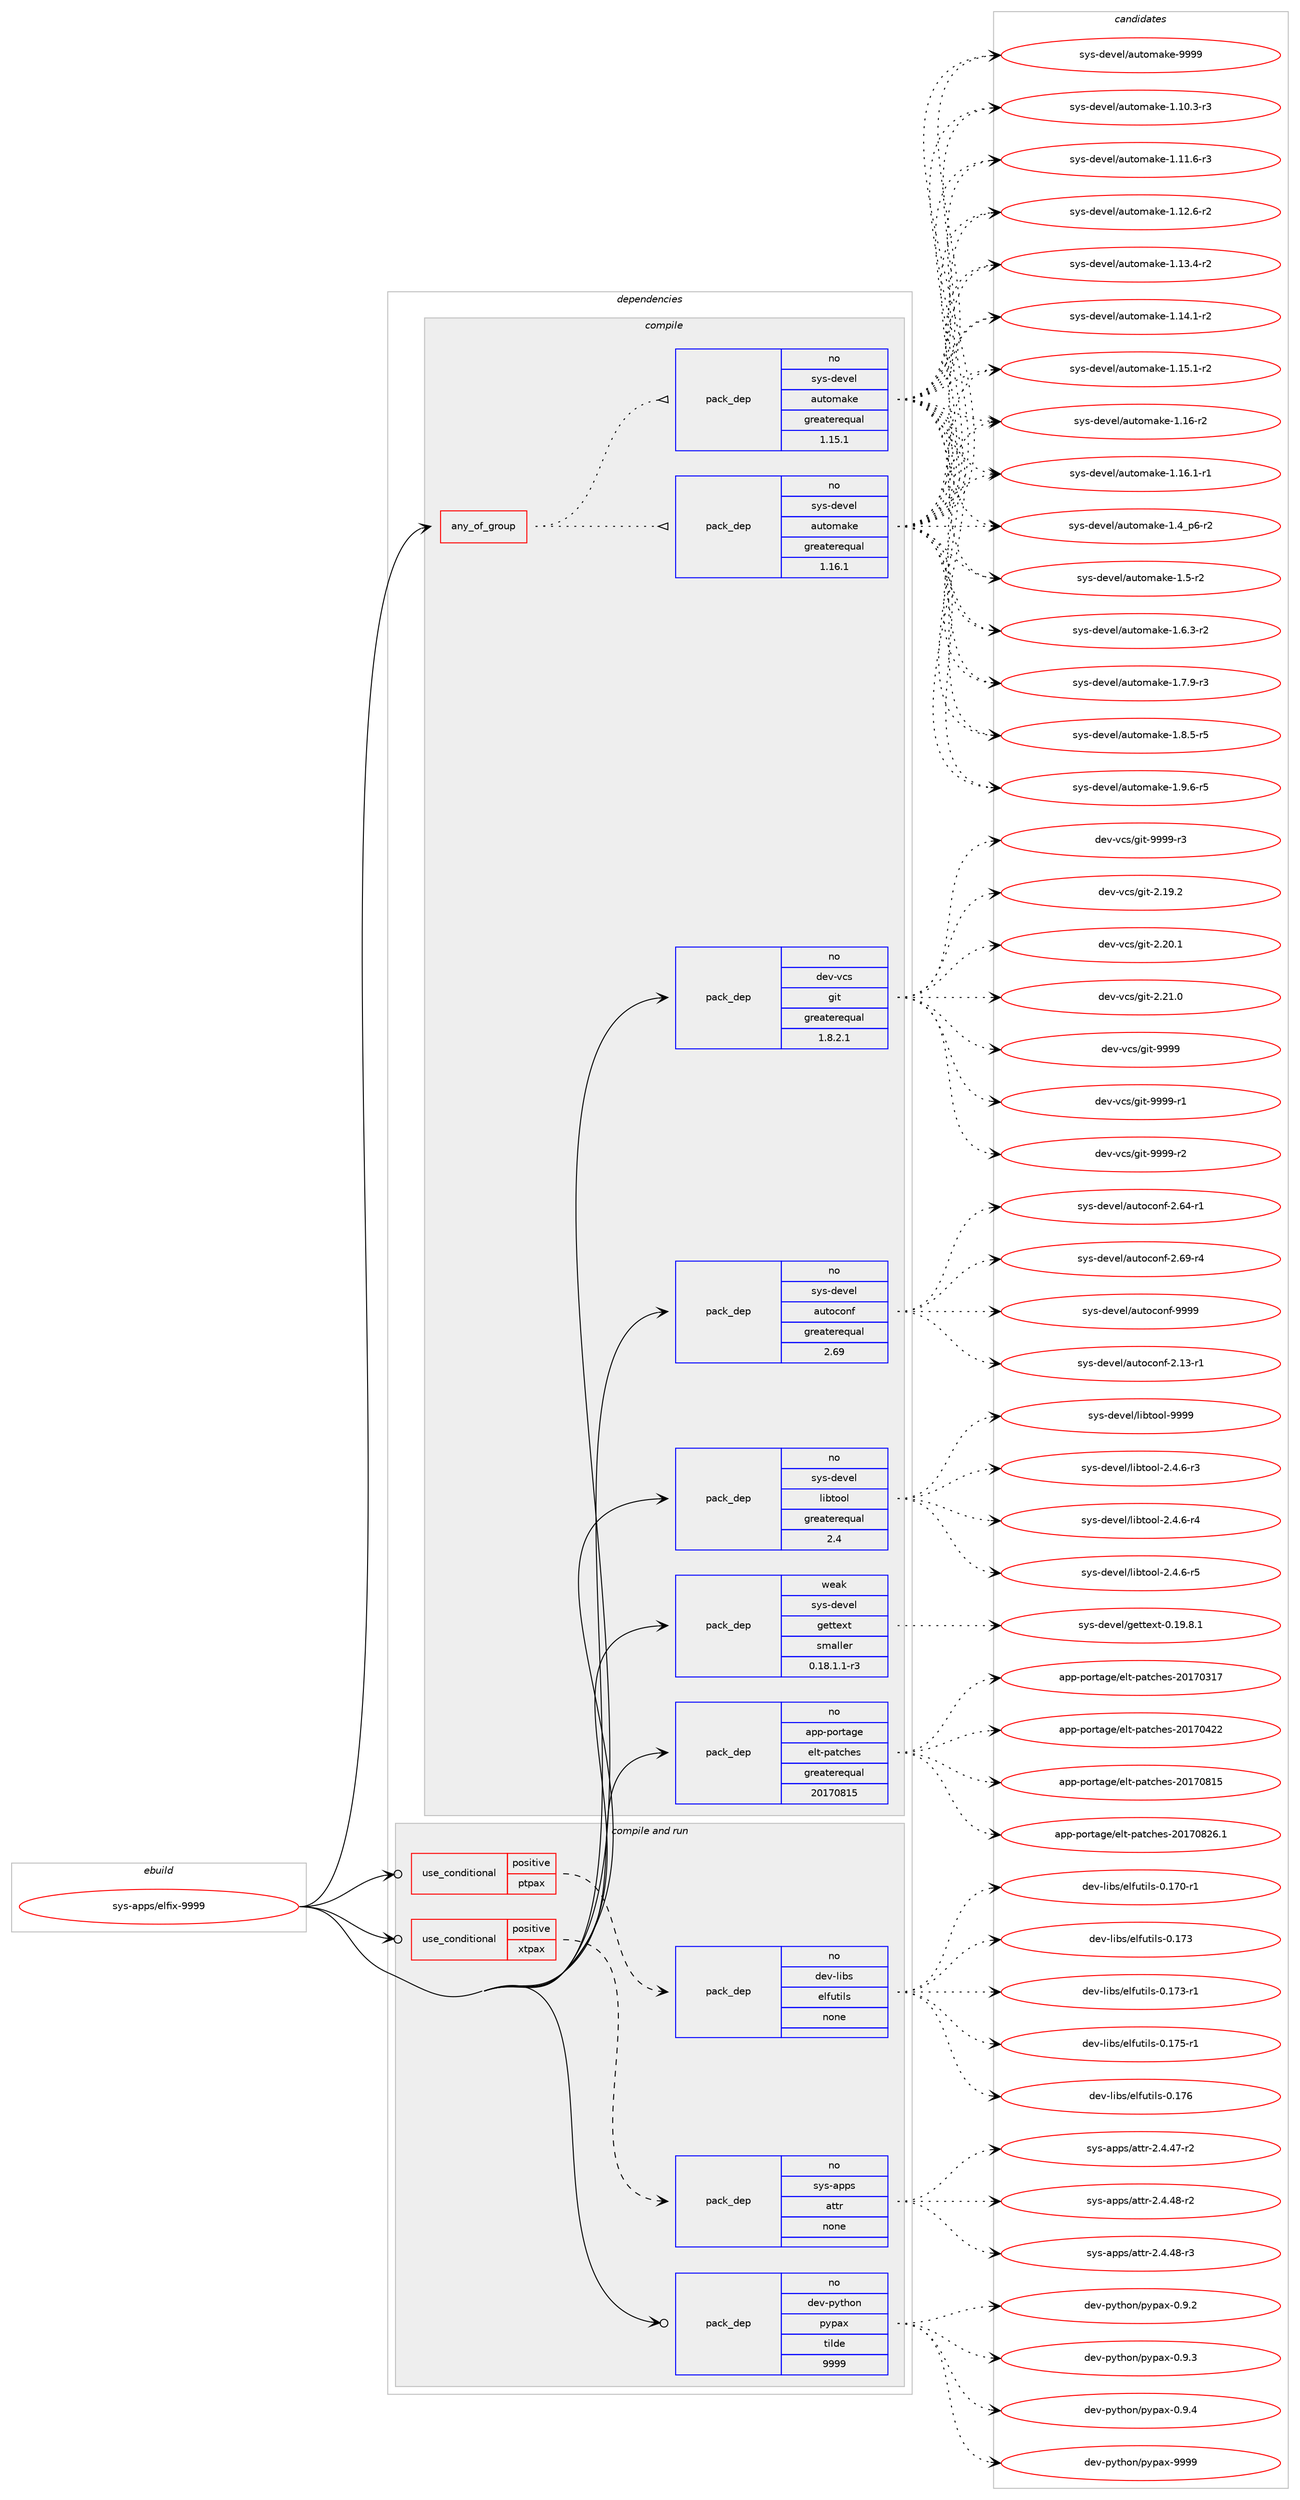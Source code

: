 digraph prolog {

# *************
# Graph options
# *************

newrank=true;
concentrate=true;
compound=true;
graph [rankdir=LR,fontname=Helvetica,fontsize=10,ranksep=1.5];#, ranksep=2.5, nodesep=0.2];
edge  [arrowhead=vee];
node  [fontname=Helvetica,fontsize=10];

# **********
# The ebuild
# **********

subgraph cluster_leftcol {
color=gray;
rank=same;
label=<<i>ebuild</i>>;
id [label="sys-apps/elfix-9999", color=red, width=4, href="../sys-apps/elfix-9999.svg"];
}

# ****************
# The dependencies
# ****************

subgraph cluster_midcol {
color=gray;
label=<<i>dependencies</i>>;
subgraph cluster_compile {
fillcolor="#eeeeee";
style=filled;
label=<<i>compile</i>>;
subgraph any27092 {
dependency1710268 [label=<<TABLE BORDER="0" CELLBORDER="1" CELLSPACING="0" CELLPADDING="4"><TR><TD CELLPADDING="10">any_of_group</TD></TR></TABLE>>, shape=none, color=red];subgraph pack1226491 {
dependency1710269 [label=<<TABLE BORDER="0" CELLBORDER="1" CELLSPACING="0" CELLPADDING="4" WIDTH="220"><TR><TD ROWSPAN="6" CELLPADDING="30">pack_dep</TD></TR><TR><TD WIDTH="110">no</TD></TR><TR><TD>sys-devel</TD></TR><TR><TD>automake</TD></TR><TR><TD>greaterequal</TD></TR><TR><TD>1.16.1</TD></TR></TABLE>>, shape=none, color=blue];
}
dependency1710268:e -> dependency1710269:w [weight=20,style="dotted",arrowhead="oinv"];
subgraph pack1226492 {
dependency1710270 [label=<<TABLE BORDER="0" CELLBORDER="1" CELLSPACING="0" CELLPADDING="4" WIDTH="220"><TR><TD ROWSPAN="6" CELLPADDING="30">pack_dep</TD></TR><TR><TD WIDTH="110">no</TD></TR><TR><TD>sys-devel</TD></TR><TR><TD>automake</TD></TR><TR><TD>greaterequal</TD></TR><TR><TD>1.15.1</TD></TR></TABLE>>, shape=none, color=blue];
}
dependency1710268:e -> dependency1710270:w [weight=20,style="dotted",arrowhead="oinv"];
}
id:e -> dependency1710268:w [weight=20,style="solid",arrowhead="vee"];
subgraph pack1226493 {
dependency1710271 [label=<<TABLE BORDER="0" CELLBORDER="1" CELLSPACING="0" CELLPADDING="4" WIDTH="220"><TR><TD ROWSPAN="6" CELLPADDING="30">pack_dep</TD></TR><TR><TD WIDTH="110">no</TD></TR><TR><TD>app-portage</TD></TR><TR><TD>elt-patches</TD></TR><TR><TD>greaterequal</TD></TR><TR><TD>20170815</TD></TR></TABLE>>, shape=none, color=blue];
}
id:e -> dependency1710271:w [weight=20,style="solid",arrowhead="vee"];
subgraph pack1226494 {
dependency1710272 [label=<<TABLE BORDER="0" CELLBORDER="1" CELLSPACING="0" CELLPADDING="4" WIDTH="220"><TR><TD ROWSPAN="6" CELLPADDING="30">pack_dep</TD></TR><TR><TD WIDTH="110">no</TD></TR><TR><TD>dev-vcs</TD></TR><TR><TD>git</TD></TR><TR><TD>greaterequal</TD></TR><TR><TD>1.8.2.1</TD></TR></TABLE>>, shape=none, color=blue];
}
id:e -> dependency1710272:w [weight=20,style="solid",arrowhead="vee"];
subgraph pack1226495 {
dependency1710273 [label=<<TABLE BORDER="0" CELLBORDER="1" CELLSPACING="0" CELLPADDING="4" WIDTH="220"><TR><TD ROWSPAN="6" CELLPADDING="30">pack_dep</TD></TR><TR><TD WIDTH="110">no</TD></TR><TR><TD>sys-devel</TD></TR><TR><TD>autoconf</TD></TR><TR><TD>greaterequal</TD></TR><TR><TD>2.69</TD></TR></TABLE>>, shape=none, color=blue];
}
id:e -> dependency1710273:w [weight=20,style="solid",arrowhead="vee"];
subgraph pack1226496 {
dependency1710274 [label=<<TABLE BORDER="0" CELLBORDER="1" CELLSPACING="0" CELLPADDING="4" WIDTH="220"><TR><TD ROWSPAN="6" CELLPADDING="30">pack_dep</TD></TR><TR><TD WIDTH="110">no</TD></TR><TR><TD>sys-devel</TD></TR><TR><TD>libtool</TD></TR><TR><TD>greaterequal</TD></TR><TR><TD>2.4</TD></TR></TABLE>>, shape=none, color=blue];
}
id:e -> dependency1710274:w [weight=20,style="solid",arrowhead="vee"];
subgraph pack1226497 {
dependency1710275 [label=<<TABLE BORDER="0" CELLBORDER="1" CELLSPACING="0" CELLPADDING="4" WIDTH="220"><TR><TD ROWSPAN="6" CELLPADDING="30">pack_dep</TD></TR><TR><TD WIDTH="110">weak</TD></TR><TR><TD>sys-devel</TD></TR><TR><TD>gettext</TD></TR><TR><TD>smaller</TD></TR><TR><TD>0.18.1.1-r3</TD></TR></TABLE>>, shape=none, color=blue];
}
id:e -> dependency1710275:w [weight=20,style="solid",arrowhead="vee"];
}
subgraph cluster_compileandrun {
fillcolor="#eeeeee";
style=filled;
label=<<i>compile and run</i>>;
subgraph cond455821 {
dependency1710276 [label=<<TABLE BORDER="0" CELLBORDER="1" CELLSPACING="0" CELLPADDING="4"><TR><TD ROWSPAN="3" CELLPADDING="10">use_conditional</TD></TR><TR><TD>positive</TD></TR><TR><TD>ptpax</TD></TR></TABLE>>, shape=none, color=red];
subgraph pack1226498 {
dependency1710277 [label=<<TABLE BORDER="0" CELLBORDER="1" CELLSPACING="0" CELLPADDING="4" WIDTH="220"><TR><TD ROWSPAN="6" CELLPADDING="30">pack_dep</TD></TR><TR><TD WIDTH="110">no</TD></TR><TR><TD>dev-libs</TD></TR><TR><TD>elfutils</TD></TR><TR><TD>none</TD></TR><TR><TD></TD></TR></TABLE>>, shape=none, color=blue];
}
dependency1710276:e -> dependency1710277:w [weight=20,style="dashed",arrowhead="vee"];
}
id:e -> dependency1710276:w [weight=20,style="solid",arrowhead="odotvee"];
subgraph cond455822 {
dependency1710278 [label=<<TABLE BORDER="0" CELLBORDER="1" CELLSPACING="0" CELLPADDING="4"><TR><TD ROWSPAN="3" CELLPADDING="10">use_conditional</TD></TR><TR><TD>positive</TD></TR><TR><TD>xtpax</TD></TR></TABLE>>, shape=none, color=red];
subgraph pack1226499 {
dependency1710279 [label=<<TABLE BORDER="0" CELLBORDER="1" CELLSPACING="0" CELLPADDING="4" WIDTH="220"><TR><TD ROWSPAN="6" CELLPADDING="30">pack_dep</TD></TR><TR><TD WIDTH="110">no</TD></TR><TR><TD>sys-apps</TD></TR><TR><TD>attr</TD></TR><TR><TD>none</TD></TR><TR><TD></TD></TR></TABLE>>, shape=none, color=blue];
}
dependency1710278:e -> dependency1710279:w [weight=20,style="dashed",arrowhead="vee"];
}
id:e -> dependency1710278:w [weight=20,style="solid",arrowhead="odotvee"];
subgraph pack1226500 {
dependency1710280 [label=<<TABLE BORDER="0" CELLBORDER="1" CELLSPACING="0" CELLPADDING="4" WIDTH="220"><TR><TD ROWSPAN="6" CELLPADDING="30">pack_dep</TD></TR><TR><TD WIDTH="110">no</TD></TR><TR><TD>dev-python</TD></TR><TR><TD>pypax</TD></TR><TR><TD>tilde</TD></TR><TR><TD>9999</TD></TR></TABLE>>, shape=none, color=blue];
}
id:e -> dependency1710280:w [weight=20,style="solid",arrowhead="odotvee"];
}
subgraph cluster_run {
fillcolor="#eeeeee";
style=filled;
label=<<i>run</i>>;
}
}

# **************
# The candidates
# **************

subgraph cluster_choices {
rank=same;
color=gray;
label=<<i>candidates</i>>;

subgraph choice1226491 {
color=black;
nodesep=1;
choice11512111545100101118101108479711711611110997107101454946494846514511451 [label="sys-devel/automake-1.10.3-r3", color=red, width=4,href="../sys-devel/automake-1.10.3-r3.svg"];
choice11512111545100101118101108479711711611110997107101454946494946544511451 [label="sys-devel/automake-1.11.6-r3", color=red, width=4,href="../sys-devel/automake-1.11.6-r3.svg"];
choice11512111545100101118101108479711711611110997107101454946495046544511450 [label="sys-devel/automake-1.12.6-r2", color=red, width=4,href="../sys-devel/automake-1.12.6-r2.svg"];
choice11512111545100101118101108479711711611110997107101454946495146524511450 [label="sys-devel/automake-1.13.4-r2", color=red, width=4,href="../sys-devel/automake-1.13.4-r2.svg"];
choice11512111545100101118101108479711711611110997107101454946495246494511450 [label="sys-devel/automake-1.14.1-r2", color=red, width=4,href="../sys-devel/automake-1.14.1-r2.svg"];
choice11512111545100101118101108479711711611110997107101454946495346494511450 [label="sys-devel/automake-1.15.1-r2", color=red, width=4,href="../sys-devel/automake-1.15.1-r2.svg"];
choice1151211154510010111810110847971171161111099710710145494649544511450 [label="sys-devel/automake-1.16-r2", color=red, width=4,href="../sys-devel/automake-1.16-r2.svg"];
choice11512111545100101118101108479711711611110997107101454946495446494511449 [label="sys-devel/automake-1.16.1-r1", color=red, width=4,href="../sys-devel/automake-1.16.1-r1.svg"];
choice115121115451001011181011084797117116111109971071014549465295112544511450 [label="sys-devel/automake-1.4_p6-r2", color=red, width=4,href="../sys-devel/automake-1.4_p6-r2.svg"];
choice11512111545100101118101108479711711611110997107101454946534511450 [label="sys-devel/automake-1.5-r2", color=red, width=4,href="../sys-devel/automake-1.5-r2.svg"];
choice115121115451001011181011084797117116111109971071014549465446514511450 [label="sys-devel/automake-1.6.3-r2", color=red, width=4,href="../sys-devel/automake-1.6.3-r2.svg"];
choice115121115451001011181011084797117116111109971071014549465546574511451 [label="sys-devel/automake-1.7.9-r3", color=red, width=4,href="../sys-devel/automake-1.7.9-r3.svg"];
choice115121115451001011181011084797117116111109971071014549465646534511453 [label="sys-devel/automake-1.8.5-r5", color=red, width=4,href="../sys-devel/automake-1.8.5-r5.svg"];
choice115121115451001011181011084797117116111109971071014549465746544511453 [label="sys-devel/automake-1.9.6-r5", color=red, width=4,href="../sys-devel/automake-1.9.6-r5.svg"];
choice115121115451001011181011084797117116111109971071014557575757 [label="sys-devel/automake-9999", color=red, width=4,href="../sys-devel/automake-9999.svg"];
dependency1710269:e -> choice11512111545100101118101108479711711611110997107101454946494846514511451:w [style=dotted,weight="100"];
dependency1710269:e -> choice11512111545100101118101108479711711611110997107101454946494946544511451:w [style=dotted,weight="100"];
dependency1710269:e -> choice11512111545100101118101108479711711611110997107101454946495046544511450:w [style=dotted,weight="100"];
dependency1710269:e -> choice11512111545100101118101108479711711611110997107101454946495146524511450:w [style=dotted,weight="100"];
dependency1710269:e -> choice11512111545100101118101108479711711611110997107101454946495246494511450:w [style=dotted,weight="100"];
dependency1710269:e -> choice11512111545100101118101108479711711611110997107101454946495346494511450:w [style=dotted,weight="100"];
dependency1710269:e -> choice1151211154510010111810110847971171161111099710710145494649544511450:w [style=dotted,weight="100"];
dependency1710269:e -> choice11512111545100101118101108479711711611110997107101454946495446494511449:w [style=dotted,weight="100"];
dependency1710269:e -> choice115121115451001011181011084797117116111109971071014549465295112544511450:w [style=dotted,weight="100"];
dependency1710269:e -> choice11512111545100101118101108479711711611110997107101454946534511450:w [style=dotted,weight="100"];
dependency1710269:e -> choice115121115451001011181011084797117116111109971071014549465446514511450:w [style=dotted,weight="100"];
dependency1710269:e -> choice115121115451001011181011084797117116111109971071014549465546574511451:w [style=dotted,weight="100"];
dependency1710269:e -> choice115121115451001011181011084797117116111109971071014549465646534511453:w [style=dotted,weight="100"];
dependency1710269:e -> choice115121115451001011181011084797117116111109971071014549465746544511453:w [style=dotted,weight="100"];
dependency1710269:e -> choice115121115451001011181011084797117116111109971071014557575757:w [style=dotted,weight="100"];
}
subgraph choice1226492 {
color=black;
nodesep=1;
choice11512111545100101118101108479711711611110997107101454946494846514511451 [label="sys-devel/automake-1.10.3-r3", color=red, width=4,href="../sys-devel/automake-1.10.3-r3.svg"];
choice11512111545100101118101108479711711611110997107101454946494946544511451 [label="sys-devel/automake-1.11.6-r3", color=red, width=4,href="../sys-devel/automake-1.11.6-r3.svg"];
choice11512111545100101118101108479711711611110997107101454946495046544511450 [label="sys-devel/automake-1.12.6-r2", color=red, width=4,href="../sys-devel/automake-1.12.6-r2.svg"];
choice11512111545100101118101108479711711611110997107101454946495146524511450 [label="sys-devel/automake-1.13.4-r2", color=red, width=4,href="../sys-devel/automake-1.13.4-r2.svg"];
choice11512111545100101118101108479711711611110997107101454946495246494511450 [label="sys-devel/automake-1.14.1-r2", color=red, width=4,href="../sys-devel/automake-1.14.1-r2.svg"];
choice11512111545100101118101108479711711611110997107101454946495346494511450 [label="sys-devel/automake-1.15.1-r2", color=red, width=4,href="../sys-devel/automake-1.15.1-r2.svg"];
choice1151211154510010111810110847971171161111099710710145494649544511450 [label="sys-devel/automake-1.16-r2", color=red, width=4,href="../sys-devel/automake-1.16-r2.svg"];
choice11512111545100101118101108479711711611110997107101454946495446494511449 [label="sys-devel/automake-1.16.1-r1", color=red, width=4,href="../sys-devel/automake-1.16.1-r1.svg"];
choice115121115451001011181011084797117116111109971071014549465295112544511450 [label="sys-devel/automake-1.4_p6-r2", color=red, width=4,href="../sys-devel/automake-1.4_p6-r2.svg"];
choice11512111545100101118101108479711711611110997107101454946534511450 [label="sys-devel/automake-1.5-r2", color=red, width=4,href="../sys-devel/automake-1.5-r2.svg"];
choice115121115451001011181011084797117116111109971071014549465446514511450 [label="sys-devel/automake-1.6.3-r2", color=red, width=4,href="../sys-devel/automake-1.6.3-r2.svg"];
choice115121115451001011181011084797117116111109971071014549465546574511451 [label="sys-devel/automake-1.7.9-r3", color=red, width=4,href="../sys-devel/automake-1.7.9-r3.svg"];
choice115121115451001011181011084797117116111109971071014549465646534511453 [label="sys-devel/automake-1.8.5-r5", color=red, width=4,href="../sys-devel/automake-1.8.5-r5.svg"];
choice115121115451001011181011084797117116111109971071014549465746544511453 [label="sys-devel/automake-1.9.6-r5", color=red, width=4,href="../sys-devel/automake-1.9.6-r5.svg"];
choice115121115451001011181011084797117116111109971071014557575757 [label="sys-devel/automake-9999", color=red, width=4,href="../sys-devel/automake-9999.svg"];
dependency1710270:e -> choice11512111545100101118101108479711711611110997107101454946494846514511451:w [style=dotted,weight="100"];
dependency1710270:e -> choice11512111545100101118101108479711711611110997107101454946494946544511451:w [style=dotted,weight="100"];
dependency1710270:e -> choice11512111545100101118101108479711711611110997107101454946495046544511450:w [style=dotted,weight="100"];
dependency1710270:e -> choice11512111545100101118101108479711711611110997107101454946495146524511450:w [style=dotted,weight="100"];
dependency1710270:e -> choice11512111545100101118101108479711711611110997107101454946495246494511450:w [style=dotted,weight="100"];
dependency1710270:e -> choice11512111545100101118101108479711711611110997107101454946495346494511450:w [style=dotted,weight="100"];
dependency1710270:e -> choice1151211154510010111810110847971171161111099710710145494649544511450:w [style=dotted,weight="100"];
dependency1710270:e -> choice11512111545100101118101108479711711611110997107101454946495446494511449:w [style=dotted,weight="100"];
dependency1710270:e -> choice115121115451001011181011084797117116111109971071014549465295112544511450:w [style=dotted,weight="100"];
dependency1710270:e -> choice11512111545100101118101108479711711611110997107101454946534511450:w [style=dotted,weight="100"];
dependency1710270:e -> choice115121115451001011181011084797117116111109971071014549465446514511450:w [style=dotted,weight="100"];
dependency1710270:e -> choice115121115451001011181011084797117116111109971071014549465546574511451:w [style=dotted,weight="100"];
dependency1710270:e -> choice115121115451001011181011084797117116111109971071014549465646534511453:w [style=dotted,weight="100"];
dependency1710270:e -> choice115121115451001011181011084797117116111109971071014549465746544511453:w [style=dotted,weight="100"];
dependency1710270:e -> choice115121115451001011181011084797117116111109971071014557575757:w [style=dotted,weight="100"];
}
subgraph choice1226493 {
color=black;
nodesep=1;
choice97112112451121111141169710310147101108116451129711699104101115455048495548514955 [label="app-portage/elt-patches-20170317", color=red, width=4,href="../app-portage/elt-patches-20170317.svg"];
choice97112112451121111141169710310147101108116451129711699104101115455048495548525050 [label="app-portage/elt-patches-20170422", color=red, width=4,href="../app-portage/elt-patches-20170422.svg"];
choice97112112451121111141169710310147101108116451129711699104101115455048495548564953 [label="app-portage/elt-patches-20170815", color=red, width=4,href="../app-portage/elt-patches-20170815.svg"];
choice971121124511211111411697103101471011081164511297116991041011154550484955485650544649 [label="app-portage/elt-patches-20170826.1", color=red, width=4,href="../app-portage/elt-patches-20170826.1.svg"];
dependency1710271:e -> choice97112112451121111141169710310147101108116451129711699104101115455048495548514955:w [style=dotted,weight="100"];
dependency1710271:e -> choice97112112451121111141169710310147101108116451129711699104101115455048495548525050:w [style=dotted,weight="100"];
dependency1710271:e -> choice97112112451121111141169710310147101108116451129711699104101115455048495548564953:w [style=dotted,weight="100"];
dependency1710271:e -> choice971121124511211111411697103101471011081164511297116991041011154550484955485650544649:w [style=dotted,weight="100"];
}
subgraph choice1226494 {
color=black;
nodesep=1;
choice10010111845118991154710310511645504649574650 [label="dev-vcs/git-2.19.2", color=red, width=4,href="../dev-vcs/git-2.19.2.svg"];
choice10010111845118991154710310511645504650484649 [label="dev-vcs/git-2.20.1", color=red, width=4,href="../dev-vcs/git-2.20.1.svg"];
choice10010111845118991154710310511645504650494648 [label="dev-vcs/git-2.21.0", color=red, width=4,href="../dev-vcs/git-2.21.0.svg"];
choice1001011184511899115471031051164557575757 [label="dev-vcs/git-9999", color=red, width=4,href="../dev-vcs/git-9999.svg"];
choice10010111845118991154710310511645575757574511449 [label="dev-vcs/git-9999-r1", color=red, width=4,href="../dev-vcs/git-9999-r1.svg"];
choice10010111845118991154710310511645575757574511450 [label="dev-vcs/git-9999-r2", color=red, width=4,href="../dev-vcs/git-9999-r2.svg"];
choice10010111845118991154710310511645575757574511451 [label="dev-vcs/git-9999-r3", color=red, width=4,href="../dev-vcs/git-9999-r3.svg"];
dependency1710272:e -> choice10010111845118991154710310511645504649574650:w [style=dotted,weight="100"];
dependency1710272:e -> choice10010111845118991154710310511645504650484649:w [style=dotted,weight="100"];
dependency1710272:e -> choice10010111845118991154710310511645504650494648:w [style=dotted,weight="100"];
dependency1710272:e -> choice1001011184511899115471031051164557575757:w [style=dotted,weight="100"];
dependency1710272:e -> choice10010111845118991154710310511645575757574511449:w [style=dotted,weight="100"];
dependency1710272:e -> choice10010111845118991154710310511645575757574511450:w [style=dotted,weight="100"];
dependency1710272:e -> choice10010111845118991154710310511645575757574511451:w [style=dotted,weight="100"];
}
subgraph choice1226495 {
color=black;
nodesep=1;
choice1151211154510010111810110847971171161119911111010245504649514511449 [label="sys-devel/autoconf-2.13-r1", color=red, width=4,href="../sys-devel/autoconf-2.13-r1.svg"];
choice1151211154510010111810110847971171161119911111010245504654524511449 [label="sys-devel/autoconf-2.64-r1", color=red, width=4,href="../sys-devel/autoconf-2.64-r1.svg"];
choice1151211154510010111810110847971171161119911111010245504654574511452 [label="sys-devel/autoconf-2.69-r4", color=red, width=4,href="../sys-devel/autoconf-2.69-r4.svg"];
choice115121115451001011181011084797117116111991111101024557575757 [label="sys-devel/autoconf-9999", color=red, width=4,href="../sys-devel/autoconf-9999.svg"];
dependency1710273:e -> choice1151211154510010111810110847971171161119911111010245504649514511449:w [style=dotted,weight="100"];
dependency1710273:e -> choice1151211154510010111810110847971171161119911111010245504654524511449:w [style=dotted,weight="100"];
dependency1710273:e -> choice1151211154510010111810110847971171161119911111010245504654574511452:w [style=dotted,weight="100"];
dependency1710273:e -> choice115121115451001011181011084797117116111991111101024557575757:w [style=dotted,weight="100"];
}
subgraph choice1226496 {
color=black;
nodesep=1;
choice1151211154510010111810110847108105981161111111084550465246544511451 [label="sys-devel/libtool-2.4.6-r3", color=red, width=4,href="../sys-devel/libtool-2.4.6-r3.svg"];
choice1151211154510010111810110847108105981161111111084550465246544511452 [label="sys-devel/libtool-2.4.6-r4", color=red, width=4,href="../sys-devel/libtool-2.4.6-r4.svg"];
choice1151211154510010111810110847108105981161111111084550465246544511453 [label="sys-devel/libtool-2.4.6-r5", color=red, width=4,href="../sys-devel/libtool-2.4.6-r5.svg"];
choice1151211154510010111810110847108105981161111111084557575757 [label="sys-devel/libtool-9999", color=red, width=4,href="../sys-devel/libtool-9999.svg"];
dependency1710274:e -> choice1151211154510010111810110847108105981161111111084550465246544511451:w [style=dotted,weight="100"];
dependency1710274:e -> choice1151211154510010111810110847108105981161111111084550465246544511452:w [style=dotted,weight="100"];
dependency1710274:e -> choice1151211154510010111810110847108105981161111111084550465246544511453:w [style=dotted,weight="100"];
dependency1710274:e -> choice1151211154510010111810110847108105981161111111084557575757:w [style=dotted,weight="100"];
}
subgraph choice1226497 {
color=black;
nodesep=1;
choice1151211154510010111810110847103101116116101120116454846495746564649 [label="sys-devel/gettext-0.19.8.1", color=red, width=4,href="../sys-devel/gettext-0.19.8.1.svg"];
dependency1710275:e -> choice1151211154510010111810110847103101116116101120116454846495746564649:w [style=dotted,weight="100"];
}
subgraph choice1226498 {
color=black;
nodesep=1;
choice1001011184510810598115471011081021171161051081154548464955484511449 [label="dev-libs/elfutils-0.170-r1", color=red, width=4,href="../dev-libs/elfutils-0.170-r1.svg"];
choice100101118451081059811547101108102117116105108115454846495551 [label="dev-libs/elfutils-0.173", color=red, width=4,href="../dev-libs/elfutils-0.173.svg"];
choice1001011184510810598115471011081021171161051081154548464955514511449 [label="dev-libs/elfutils-0.173-r1", color=red, width=4,href="../dev-libs/elfutils-0.173-r1.svg"];
choice1001011184510810598115471011081021171161051081154548464955534511449 [label="dev-libs/elfutils-0.175-r1", color=red, width=4,href="../dev-libs/elfutils-0.175-r1.svg"];
choice100101118451081059811547101108102117116105108115454846495554 [label="dev-libs/elfutils-0.176", color=red, width=4,href="../dev-libs/elfutils-0.176.svg"];
dependency1710277:e -> choice1001011184510810598115471011081021171161051081154548464955484511449:w [style=dotted,weight="100"];
dependency1710277:e -> choice100101118451081059811547101108102117116105108115454846495551:w [style=dotted,weight="100"];
dependency1710277:e -> choice1001011184510810598115471011081021171161051081154548464955514511449:w [style=dotted,weight="100"];
dependency1710277:e -> choice1001011184510810598115471011081021171161051081154548464955534511449:w [style=dotted,weight="100"];
dependency1710277:e -> choice100101118451081059811547101108102117116105108115454846495554:w [style=dotted,weight="100"];
}
subgraph choice1226499 {
color=black;
nodesep=1;
choice11512111545971121121154797116116114455046524652554511450 [label="sys-apps/attr-2.4.47-r2", color=red, width=4,href="../sys-apps/attr-2.4.47-r2.svg"];
choice11512111545971121121154797116116114455046524652564511450 [label="sys-apps/attr-2.4.48-r2", color=red, width=4,href="../sys-apps/attr-2.4.48-r2.svg"];
choice11512111545971121121154797116116114455046524652564511451 [label="sys-apps/attr-2.4.48-r3", color=red, width=4,href="../sys-apps/attr-2.4.48-r3.svg"];
dependency1710279:e -> choice11512111545971121121154797116116114455046524652554511450:w [style=dotted,weight="100"];
dependency1710279:e -> choice11512111545971121121154797116116114455046524652564511450:w [style=dotted,weight="100"];
dependency1710279:e -> choice11512111545971121121154797116116114455046524652564511451:w [style=dotted,weight="100"];
}
subgraph choice1226500 {
color=black;
nodesep=1;
choice100101118451121211161041111104711212111297120454846574650 [label="dev-python/pypax-0.9.2", color=red, width=4,href="../dev-python/pypax-0.9.2.svg"];
choice100101118451121211161041111104711212111297120454846574651 [label="dev-python/pypax-0.9.3", color=red, width=4,href="../dev-python/pypax-0.9.3.svg"];
choice100101118451121211161041111104711212111297120454846574652 [label="dev-python/pypax-0.9.4", color=red, width=4,href="../dev-python/pypax-0.9.4.svg"];
choice1001011184511212111610411111047112121112971204557575757 [label="dev-python/pypax-9999", color=red, width=4,href="../dev-python/pypax-9999.svg"];
dependency1710280:e -> choice100101118451121211161041111104711212111297120454846574650:w [style=dotted,weight="100"];
dependency1710280:e -> choice100101118451121211161041111104711212111297120454846574651:w [style=dotted,weight="100"];
dependency1710280:e -> choice100101118451121211161041111104711212111297120454846574652:w [style=dotted,weight="100"];
dependency1710280:e -> choice1001011184511212111610411111047112121112971204557575757:w [style=dotted,weight="100"];
}
}

}
